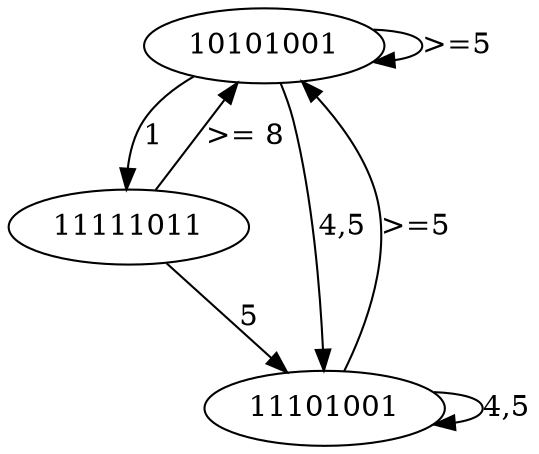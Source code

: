 digraph {
    // 10101001
    10101001 -> 10101001[label=">=5",weight="1"];
    10101001 -> 11111011[label="1",weight="1"];
    10101001 -> 11101001[label="4,5",weight="1"];

    // 11111011
    11111011 -> 11101001[label="5",weight="1"];
    11111011 -> 10101001[label=">= 8",weight="1"];

    11101001 -> 10101001[label=">=5",weight="1"];
    11101001 -> 11101001[label="4,5",weight="1"];
}